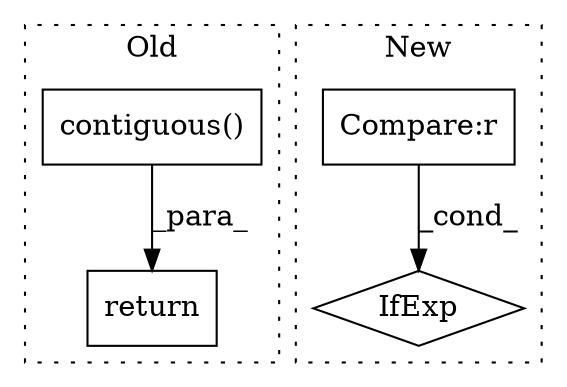 digraph G {
subgraph cluster0 {
1 [label="contiguous()" a="75" s="4182" l="82" shape="box"];
4 [label="return" a="93" s="4416" l="7" shape="box"];
label = "Old";
style="dotted";
}
subgraph cluster1 {
2 [label="IfExp" a="51" s="3704,3737" l="4,6" shape="diamond"];
3 [label="Compare:r" a="40" s="3708" l="29" shape="box"];
label = "New";
style="dotted";
}
1 -> 4 [label="_para_"];
3 -> 2 [label="_cond_"];
}
